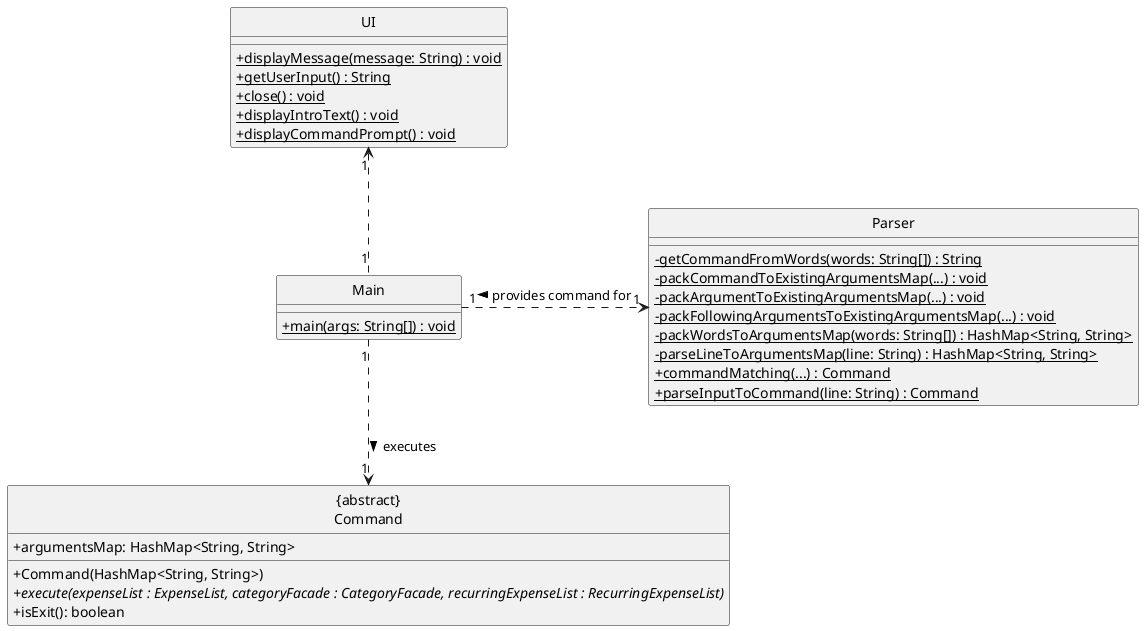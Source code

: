 @startuml
skinparam classAttributeIconSize 0
hide circle

class UI {
    +displayMessage(message: String) {static} : void
    +getUserInput() {static} : String
    +close() {static} : void
    +displayIntroText() {static} : void
    +displayCommandPrompt() {static} : void
}

class Main {
    +main(args: String[]) {static} : void
}

class Parser {
    -getCommandFromWords(words: String[]) {static} : String
    -packCommandToExistingArgumentsMap(...) {static} : void
    -packArgumentToExistingArgumentsMap(...) {static} : void
    -packFollowingArgumentsToExistingArgumentsMap(...) {static} : void
    -packWordsToArgumentsMap(words: String[]) {static} : HashMap<String, String>
    -parseLineToArgumentsMap(line: String) {static} : HashMap<String, String>
    +commandMatching(...) {static} : Command
    +parseInputToCommand(line: String) {static} : Command
}

class "{abstract}\nCommand" {
    +argumentsMap: HashMap<String, String>
    +Command(HashMap<String, String>)
    +execute(expenseList : ExpenseList, categoryFacade : CategoryFacade, recurringExpenseList : RecurringExpenseList) {abstract}
    +isExit(): boolean
}


Main "1" .up.> "1" UI
Main "1" .right.> "1" Parser : < provides command for
Main "1" .down.> "1" "{abstract}\nCommand" : executes >

@enduml
